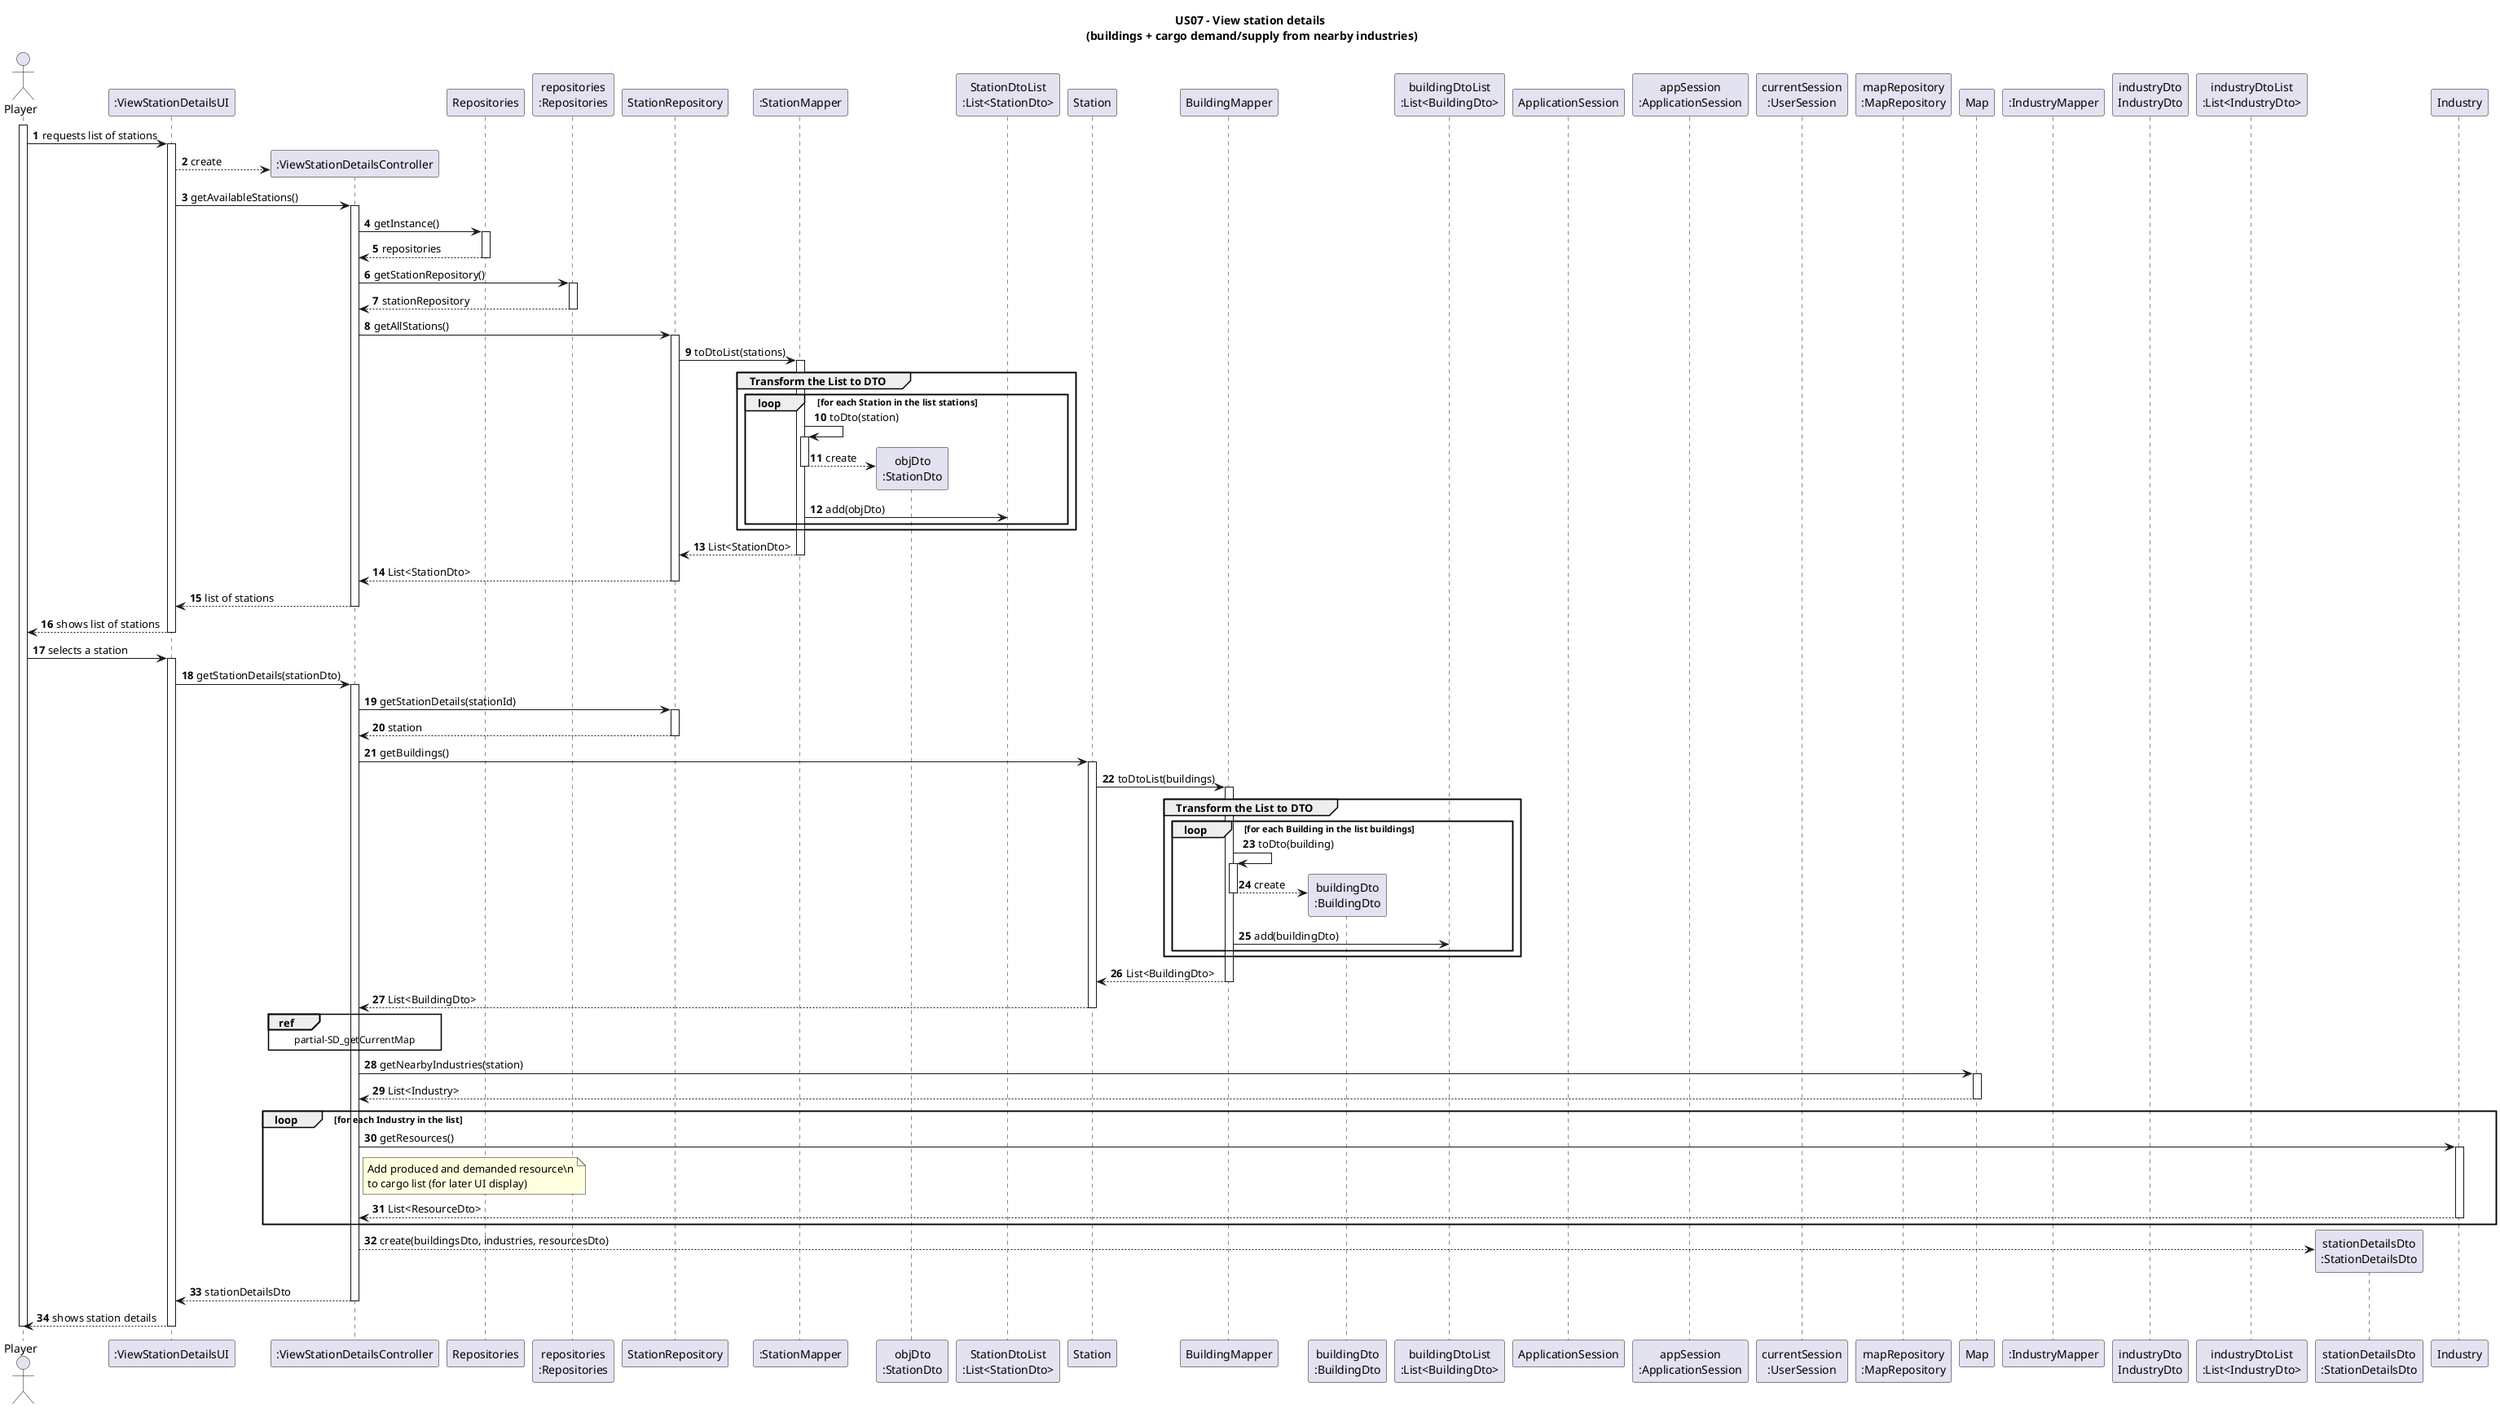 @startuml
skinparam packageStyle rectangle
skinparam classAttributeIconSize 0

title US07 - View station details \n(buildings + cargo demand/supply from nearby industries)

autonumber

actor "Player" as PLAYER
participant ":ViewStationDetailsUI" as UI
participant ":ViewStationDetailsController" as CTRL
participant "Repositories" as REPOS_SINGLETON
participant "repositories\n:Repositories" as REPOS
participant "StationRepository" as STAREPOS
participant ":StationMapper" as STATIONMAPPER
participant "objDto\n:StationDto" as STATIONDTO
participant "StationDtoList\n:List<StationDto>" as STATIONDTOLIST
participant "Station" as STATION
participant "BuildingMapper" as BUILDINGMAPPER
participant "buildingDto\n:BuildingDto" as BUILDINGDTO
participant "buildingDtoList\n:List<BuildingDto>" as BUILDINGDTOLIST

participant "ApplicationSession" as APP_SESSION
participant "appSession\n:ApplicationSession" as APP_SESSION_SINGLETON
participant "currentSession\n:UserSession" as CURRENT_SESSION

participant "mapRepository\n:MapRepository" as MAP_REPO
participant "Map" as MAP
participant ":IndustryMapper" as INDUSTRYMAPPER
participant "industryDto\nIndustryDto" as INDUSTRYDTO
participant "industryDtoList\n:List<IndustryDto>" as INDUSTRYDTOLIST
participant "stationDetailsDto\n:StationDetailsDto" as STATIONDETAILSDTO
participant "Industry" as INDUSTRY

activate PLAYER

  PLAYER -> UI : requests list of stations
  
  activate UI

    UI --> CTRL** : create
    
    UI -> CTRL : getAvailableStations()
    
    activate CTRL

      CTRL -> REPOS_SINGLETON : getInstance()
  
      activate REPOS_SINGLETON
      
        REPOS_SINGLETON --> CTRL : repositories
      
      deactivate REPOS_SINGLETON

      CTRL -> REPOS : getStationRepository()

      activate REPOS

        REPOS --> CTRL : stationRepository

      deactivate REPOS

      CTRL -> STAREPOS : getAllStations()

      activate STAREPOS

        STAREPOS -> STATIONMAPPER : toDtoList(stations)

        activate STATIONMAPPER

          group Transform the List to DTO

            loop for each Station in the list stations

              STATIONMAPPER -> STATIONMAPPER : toDto(station)

              activate STATIONMAPPER

                STATIONMAPPER --> STATIONDTO** : create

              deactivate STATIONMAPPER

              STATIONMAPPER -> STATIONDTOLIST : add(objDto)

            end

          end

          STATIONMAPPER --> STAREPOS : List<StationDto>
        
        deactivate STATIONMAPPER

        STAREPOS --> CTRL : List<StationDto>

      deactivate STAREPOS

      CTRL --> UI : list of stations
    
    deactivate CTRL

    UI --> PLAYER : shows list of stations
  
  deactivate UI

  PLAYER -> UI : selects a station

  activate UI

    UI -> CTRL : getStationDetails(stationDto)
  
    activate CTRL

      CTRL -> STAREPOS : getStationDetails(stationId)

      activate STAREPOS

        STAREPOS --> CTRL : station
      
      deactivate STAREPOS

      CTRL -> STATION : getBuildings()
      
      activate STATION

        STATION -> BUILDINGMAPPER : toDtoList(buildings)

        activate BUILDINGMAPPER

          group Transform the List to DTO

            loop for each Building in the list buildings

              BUILDINGMAPPER -> BUILDINGMAPPER : toDto(building)

              activate BUILDINGMAPPER

                BUILDINGMAPPER --> BUILDINGDTO** : create

              deactivate BUILDINGMAPPER

              BUILDINGMAPPER -> BUILDINGDTOLIST : add(buildingDto)

            end

          end

          BUILDINGMAPPER --> STATION : List<BuildingDto>
        
        deactivate BUILDINGMAPPER
      
        STATION --> CTRL : List<BuildingDto>
      
      deactivate STATION

      ref over CTRL
        partial-SD_getCurrentMap
      end ref

      CTRL -> MAP : getNearbyIndustries(station)
      
      activate MAP
      
        MAP --> CTRL : List<Industry>
      
      deactivate MAP

      loop for each Industry in the list

        CTRL -> INDUSTRY : getResources()

        activate INDUSTRY

        note right of CTRL
          Add produced and demanded resource\n
          to cargo list (for later UI display)
        end note

          INDUSTRY --> CTRL: List<ResourceDto>

        deactivate INDUSTRY
      
      end

      CTRL --> STATIONDETAILSDTO** : create(buildingsDto, industries, resourcesDto)
      
      CTRL --> UI : stationDetailsDto
      
    deactivate CTRL

    UI --> PLAYER : shows station details

  deactivate UI

deactivate PLAYER

@enduml